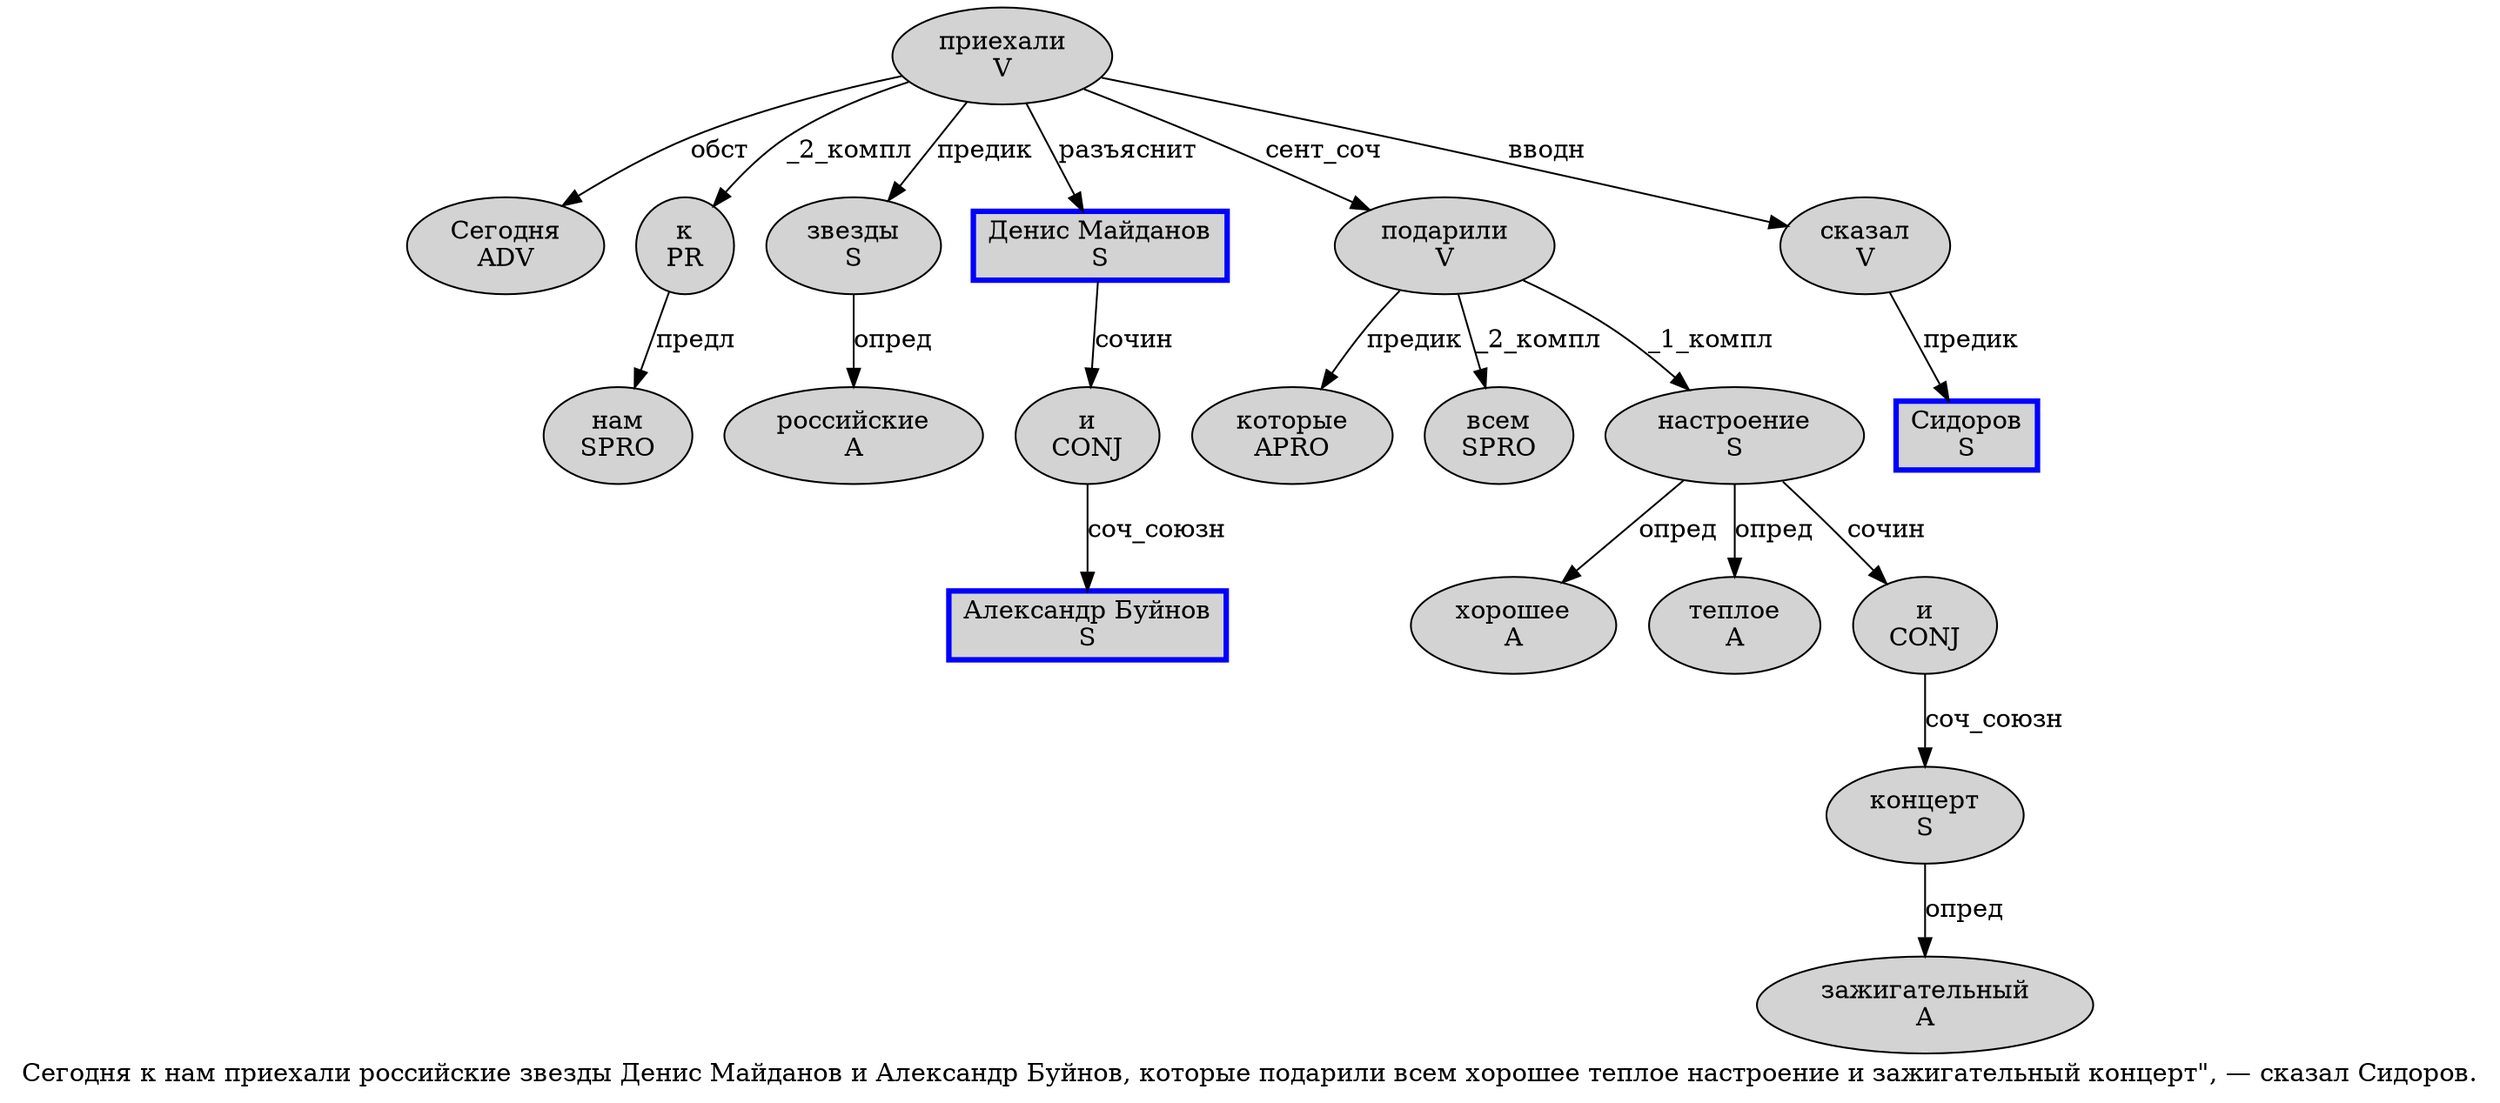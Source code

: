 digraph SENTENCE_1002 {
	graph [label="Сегодня к нам приехали российские звезды Денис Майданов и Александр Буйнов, которые подарили всем хорошее теплое настроение и зажигательный концерт\", — сказал Сидоров."]
	node [style=filled]
		0 [label="Сегодня
ADV" color="" fillcolor=lightgray penwidth=1 shape=ellipse]
		1 [label="к
PR" color="" fillcolor=lightgray penwidth=1 shape=ellipse]
		2 [label="нам
SPRO" color="" fillcolor=lightgray penwidth=1 shape=ellipse]
		3 [label="приехали
V" color="" fillcolor=lightgray penwidth=1 shape=ellipse]
		4 [label="российские
A" color="" fillcolor=lightgray penwidth=1 shape=ellipse]
		5 [label="звезды
S" color="" fillcolor=lightgray penwidth=1 shape=ellipse]
		6 [label="Денис Майданов
S" color=blue fillcolor=lightgray penwidth=3 shape=box]
		7 [label="и
CONJ" color="" fillcolor=lightgray penwidth=1 shape=ellipse]
		8 [label="Александр Буйнов
S" color=blue fillcolor=lightgray penwidth=3 shape=box]
		10 [label="которые
APRO" color="" fillcolor=lightgray penwidth=1 shape=ellipse]
		11 [label="подарили
V" color="" fillcolor=lightgray penwidth=1 shape=ellipse]
		12 [label="всем
SPRO" color="" fillcolor=lightgray penwidth=1 shape=ellipse]
		13 [label="хорошее
A" color="" fillcolor=lightgray penwidth=1 shape=ellipse]
		14 [label="теплое
A" color="" fillcolor=lightgray penwidth=1 shape=ellipse]
		15 [label="настроение
S" color="" fillcolor=lightgray penwidth=1 shape=ellipse]
		16 [label="и
CONJ" color="" fillcolor=lightgray penwidth=1 shape=ellipse]
		17 [label="зажигательный
A" color="" fillcolor=lightgray penwidth=1 shape=ellipse]
		18 [label="концерт
S" color="" fillcolor=lightgray penwidth=1 shape=ellipse]
		22 [label="сказал
V" color="" fillcolor=lightgray penwidth=1 shape=ellipse]
		23 [label="Сидоров
S" color=blue fillcolor=lightgray penwidth=3 shape=box]
			18 -> 17 [label="опред"]
			6 -> 7 [label="сочин"]
			7 -> 8 [label="соч_союзн"]
			15 -> 13 [label="опред"]
			15 -> 14 [label="опред"]
			15 -> 16 [label="сочин"]
			3 -> 0 [label="обст"]
			3 -> 1 [label="_2_компл"]
			3 -> 5 [label="предик"]
			3 -> 6 [label="разъяснит"]
			3 -> 11 [label="сент_соч"]
			3 -> 22 [label="вводн"]
			5 -> 4 [label="опред"]
			11 -> 10 [label="предик"]
			11 -> 12 [label="_2_компл"]
			11 -> 15 [label="_1_компл"]
			22 -> 23 [label="предик"]
			16 -> 18 [label="соч_союзн"]
			1 -> 2 [label="предл"]
}